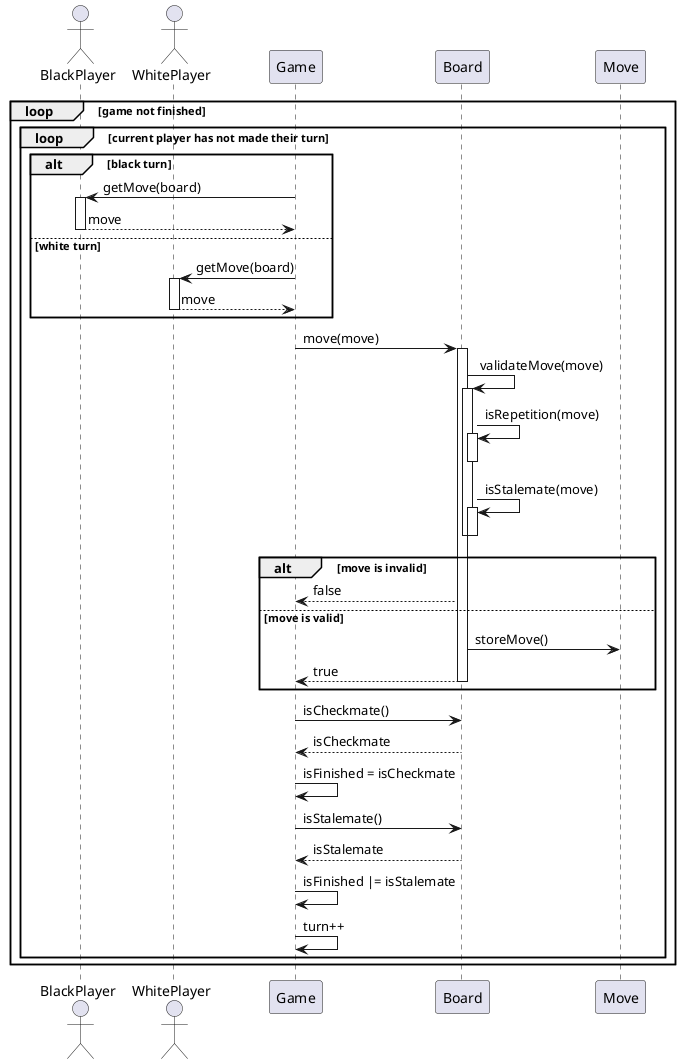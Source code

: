@startuml

actor BlackPlayer
actor WhitePlayer

loop game not finished
    loop current player has not made their turn
        alt black turn
            Game -> BlackPlayer : getMove(board)
            activate BlackPlayer
            BlackPlayer --> Game : move
            deactivate BlackPlayer
        else white turn
            Game -> WhitePlayer : getMove(board)
            activate WhitePlayer
            WhitePlayer --> Game : move
            deactivate WhitePlayer
        end
        Game -> Board : move(move)
        activate Board
            Board -> Board : validateMove(move)
            activate Board
                Board -> Board : isRepetition(move)
                    activate Board
                    deactivate Board
                Board -> Board : isStalemate(move)
                    activate Board
                    deactivate Board
            deactivate Board

            alt move is invalid
                Board --> Game : false
            else move is valid
                Board -> Move : storeMove()
                Board --> Game : true
                deactivate Board
            end
        deactivate Board


        Game -> Board : isCheckmate()
        Board --> Game : isCheckmate
        Game -> Game : isFinished = isCheckmate

        Game -> Board : isStalemate()
        Board --> Game : isStalemate
        Game -> Game : isFinished |= isStalemate        


        Game -> Game : turn++
    end
end

@enduml
